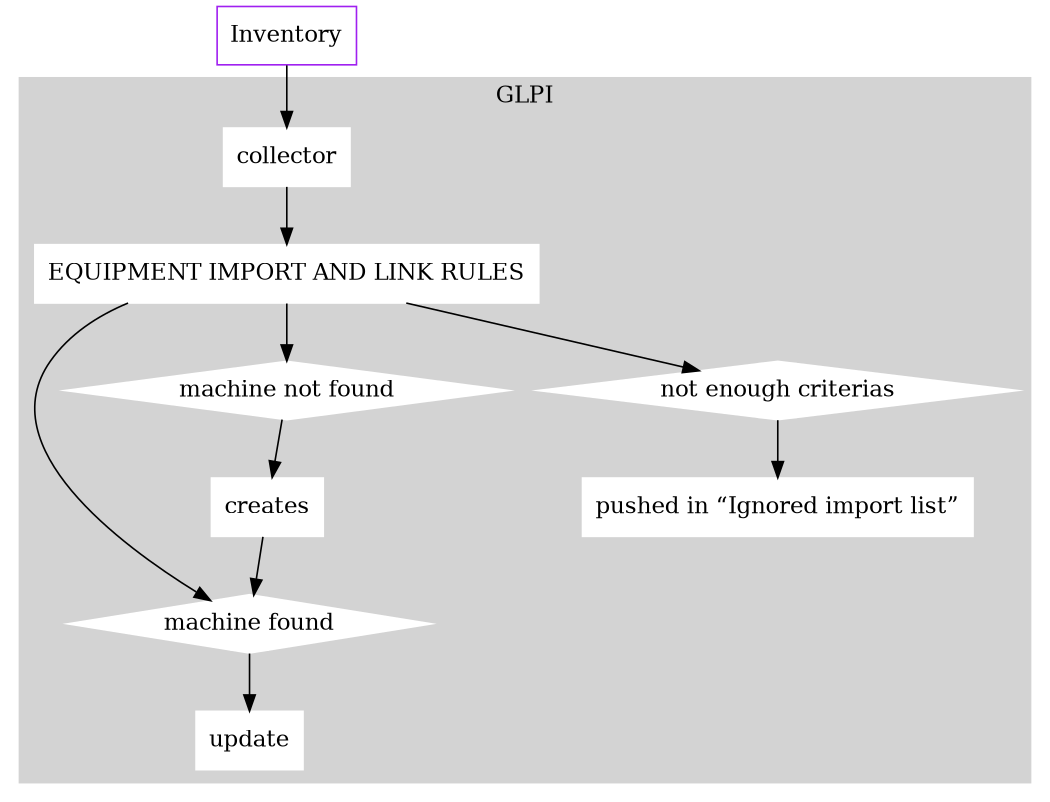 digraph G {
    style=filled;
    color=lightgrey;
    node [shape=box, color=purple];
    size = "7, 7";


        subgraph cluster_0 {
                style=filled;
                color=lightgrey;
                node [style=filled,color=white];
                "collector" -> "EQUIPMENT IMPORT AND LINK RULES";
                "EQUIPMENT IMPORT AND LINK RULES" -> "machine found";
                "EQUIPMENT IMPORT AND LINK RULES" -> "machine not found";
                "EQUIPMENT IMPORT AND LINK RULES" -> "not enough criterias";
                "machine found" -> "update";
                "machine not found" -> "creates";
                "not enough criterias" -> "pushed in “Ignored import list”";
                "creates" -> "machine found";
                label = "GLPI";
        }


    "Inventory" -> "collector";
    "machine found" [ shape = "Mdiamond" ];
    "machine not found" [ shape = "Mdiamond" ];
    "not enough criterias" [ shape = "Mdiamond" ];
}